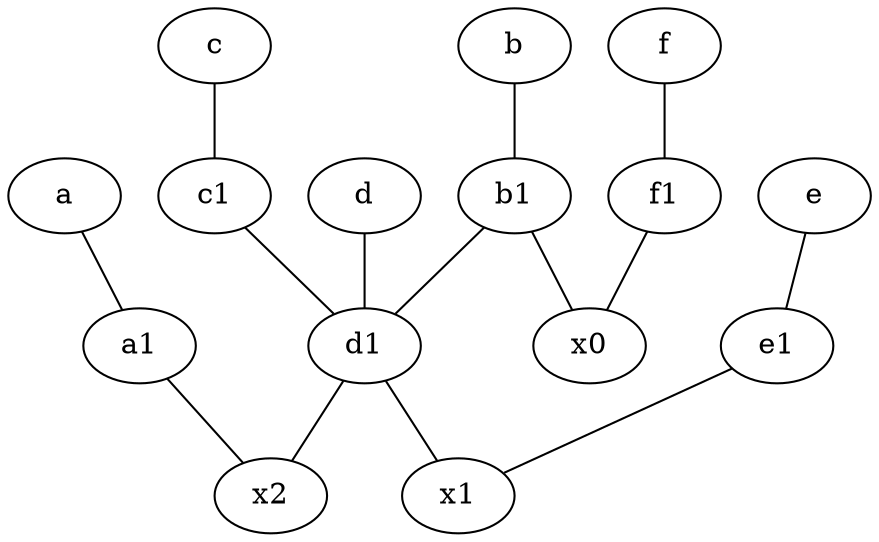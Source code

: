 graph {
	node [labelfontsize=50]
	x0 [labelfontsize=50]
	d1 [labelfontsize=50 pos="3,5!"]
	b1 [labelfontsize=50 pos="9,4!"]
	d [labelfontsize=50 pos="2,5!"]
	c1 [labelfontsize=50 pos="4.5,3!"]
	x2 [labelfontsize=50]
	a1 [labelfontsize=50 pos="8,3!"]
	e1 [labelfontsize=50 pos="7,7!"]
	x1 [labelfontsize=50]
	f1 [labelfontsize=50 pos="3,8!"]
	c1 -- d1
	e -- e1
	e1 -- x1
	f1 -- x0
	c -- c1
	b -- b1
	d1 -- x1
	f -- f1
	a -- a1
	d -- d1
	d1 -- x2
	b1 -- d1
	b1 -- x0
	a1 -- x2
}
